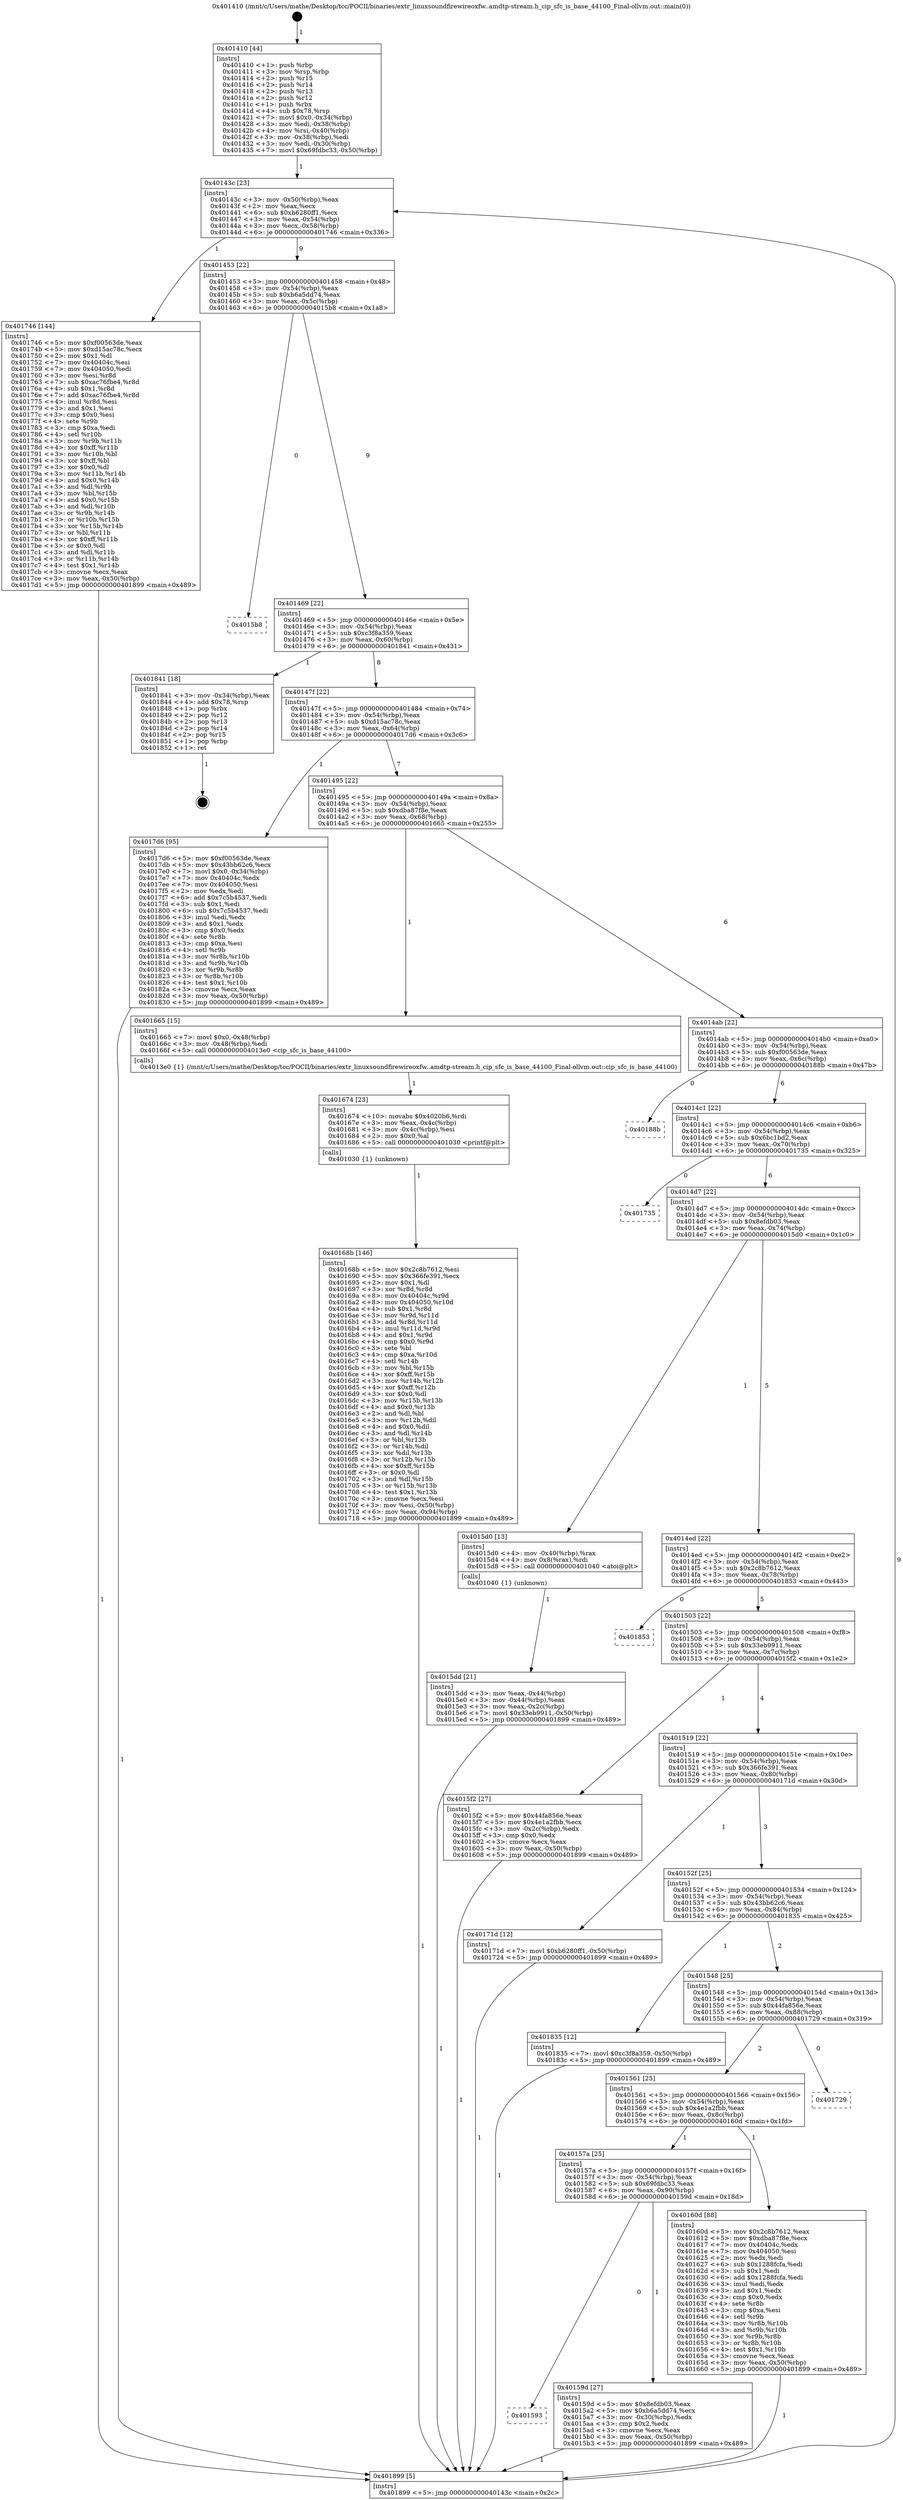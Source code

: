 digraph "0x401410" {
  label = "0x401410 (/mnt/c/Users/mathe/Desktop/tcc/POCII/binaries/extr_linuxsoundfirewireoxfw..amdtp-stream.h_cip_sfc_is_base_44100_Final-ollvm.out::main(0))"
  labelloc = "t"
  node[shape=record]

  Entry [label="",width=0.3,height=0.3,shape=circle,fillcolor=black,style=filled]
  "0x40143c" [label="{
     0x40143c [23]\l
     | [instrs]\l
     &nbsp;&nbsp;0x40143c \<+3\>: mov -0x50(%rbp),%eax\l
     &nbsp;&nbsp;0x40143f \<+2\>: mov %eax,%ecx\l
     &nbsp;&nbsp;0x401441 \<+6\>: sub $0xb6280ff1,%ecx\l
     &nbsp;&nbsp;0x401447 \<+3\>: mov %eax,-0x54(%rbp)\l
     &nbsp;&nbsp;0x40144a \<+3\>: mov %ecx,-0x58(%rbp)\l
     &nbsp;&nbsp;0x40144d \<+6\>: je 0000000000401746 \<main+0x336\>\l
  }"]
  "0x401746" [label="{
     0x401746 [144]\l
     | [instrs]\l
     &nbsp;&nbsp;0x401746 \<+5\>: mov $0xf00563de,%eax\l
     &nbsp;&nbsp;0x40174b \<+5\>: mov $0xd15ac78c,%ecx\l
     &nbsp;&nbsp;0x401750 \<+2\>: mov $0x1,%dl\l
     &nbsp;&nbsp;0x401752 \<+7\>: mov 0x40404c,%esi\l
     &nbsp;&nbsp;0x401759 \<+7\>: mov 0x404050,%edi\l
     &nbsp;&nbsp;0x401760 \<+3\>: mov %esi,%r8d\l
     &nbsp;&nbsp;0x401763 \<+7\>: sub $0xac76fbe4,%r8d\l
     &nbsp;&nbsp;0x40176a \<+4\>: sub $0x1,%r8d\l
     &nbsp;&nbsp;0x40176e \<+7\>: add $0xac76fbe4,%r8d\l
     &nbsp;&nbsp;0x401775 \<+4\>: imul %r8d,%esi\l
     &nbsp;&nbsp;0x401779 \<+3\>: and $0x1,%esi\l
     &nbsp;&nbsp;0x40177c \<+3\>: cmp $0x0,%esi\l
     &nbsp;&nbsp;0x40177f \<+4\>: sete %r9b\l
     &nbsp;&nbsp;0x401783 \<+3\>: cmp $0xa,%edi\l
     &nbsp;&nbsp;0x401786 \<+4\>: setl %r10b\l
     &nbsp;&nbsp;0x40178a \<+3\>: mov %r9b,%r11b\l
     &nbsp;&nbsp;0x40178d \<+4\>: xor $0xff,%r11b\l
     &nbsp;&nbsp;0x401791 \<+3\>: mov %r10b,%bl\l
     &nbsp;&nbsp;0x401794 \<+3\>: xor $0xff,%bl\l
     &nbsp;&nbsp;0x401797 \<+3\>: xor $0x0,%dl\l
     &nbsp;&nbsp;0x40179a \<+3\>: mov %r11b,%r14b\l
     &nbsp;&nbsp;0x40179d \<+4\>: and $0x0,%r14b\l
     &nbsp;&nbsp;0x4017a1 \<+3\>: and %dl,%r9b\l
     &nbsp;&nbsp;0x4017a4 \<+3\>: mov %bl,%r15b\l
     &nbsp;&nbsp;0x4017a7 \<+4\>: and $0x0,%r15b\l
     &nbsp;&nbsp;0x4017ab \<+3\>: and %dl,%r10b\l
     &nbsp;&nbsp;0x4017ae \<+3\>: or %r9b,%r14b\l
     &nbsp;&nbsp;0x4017b1 \<+3\>: or %r10b,%r15b\l
     &nbsp;&nbsp;0x4017b4 \<+3\>: xor %r15b,%r14b\l
     &nbsp;&nbsp;0x4017b7 \<+3\>: or %bl,%r11b\l
     &nbsp;&nbsp;0x4017ba \<+4\>: xor $0xff,%r11b\l
     &nbsp;&nbsp;0x4017be \<+3\>: or $0x0,%dl\l
     &nbsp;&nbsp;0x4017c1 \<+3\>: and %dl,%r11b\l
     &nbsp;&nbsp;0x4017c4 \<+3\>: or %r11b,%r14b\l
     &nbsp;&nbsp;0x4017c7 \<+4\>: test $0x1,%r14b\l
     &nbsp;&nbsp;0x4017cb \<+3\>: cmovne %ecx,%eax\l
     &nbsp;&nbsp;0x4017ce \<+3\>: mov %eax,-0x50(%rbp)\l
     &nbsp;&nbsp;0x4017d1 \<+5\>: jmp 0000000000401899 \<main+0x489\>\l
  }"]
  "0x401453" [label="{
     0x401453 [22]\l
     | [instrs]\l
     &nbsp;&nbsp;0x401453 \<+5\>: jmp 0000000000401458 \<main+0x48\>\l
     &nbsp;&nbsp;0x401458 \<+3\>: mov -0x54(%rbp),%eax\l
     &nbsp;&nbsp;0x40145b \<+5\>: sub $0xb6a5dd74,%eax\l
     &nbsp;&nbsp;0x401460 \<+3\>: mov %eax,-0x5c(%rbp)\l
     &nbsp;&nbsp;0x401463 \<+6\>: je 00000000004015b8 \<main+0x1a8\>\l
  }"]
  Exit [label="",width=0.3,height=0.3,shape=circle,fillcolor=black,style=filled,peripheries=2]
  "0x4015b8" [label="{
     0x4015b8\l
  }", style=dashed]
  "0x401469" [label="{
     0x401469 [22]\l
     | [instrs]\l
     &nbsp;&nbsp;0x401469 \<+5\>: jmp 000000000040146e \<main+0x5e\>\l
     &nbsp;&nbsp;0x40146e \<+3\>: mov -0x54(%rbp),%eax\l
     &nbsp;&nbsp;0x401471 \<+5\>: sub $0xc3f8a359,%eax\l
     &nbsp;&nbsp;0x401476 \<+3\>: mov %eax,-0x60(%rbp)\l
     &nbsp;&nbsp;0x401479 \<+6\>: je 0000000000401841 \<main+0x431\>\l
  }"]
  "0x40168b" [label="{
     0x40168b [146]\l
     | [instrs]\l
     &nbsp;&nbsp;0x40168b \<+5\>: mov $0x2c8b7612,%esi\l
     &nbsp;&nbsp;0x401690 \<+5\>: mov $0x366fe391,%ecx\l
     &nbsp;&nbsp;0x401695 \<+2\>: mov $0x1,%dl\l
     &nbsp;&nbsp;0x401697 \<+3\>: xor %r8d,%r8d\l
     &nbsp;&nbsp;0x40169a \<+8\>: mov 0x40404c,%r9d\l
     &nbsp;&nbsp;0x4016a2 \<+8\>: mov 0x404050,%r10d\l
     &nbsp;&nbsp;0x4016aa \<+4\>: sub $0x1,%r8d\l
     &nbsp;&nbsp;0x4016ae \<+3\>: mov %r9d,%r11d\l
     &nbsp;&nbsp;0x4016b1 \<+3\>: add %r8d,%r11d\l
     &nbsp;&nbsp;0x4016b4 \<+4\>: imul %r11d,%r9d\l
     &nbsp;&nbsp;0x4016b8 \<+4\>: and $0x1,%r9d\l
     &nbsp;&nbsp;0x4016bc \<+4\>: cmp $0x0,%r9d\l
     &nbsp;&nbsp;0x4016c0 \<+3\>: sete %bl\l
     &nbsp;&nbsp;0x4016c3 \<+4\>: cmp $0xa,%r10d\l
     &nbsp;&nbsp;0x4016c7 \<+4\>: setl %r14b\l
     &nbsp;&nbsp;0x4016cb \<+3\>: mov %bl,%r15b\l
     &nbsp;&nbsp;0x4016ce \<+4\>: xor $0xff,%r15b\l
     &nbsp;&nbsp;0x4016d2 \<+3\>: mov %r14b,%r12b\l
     &nbsp;&nbsp;0x4016d5 \<+4\>: xor $0xff,%r12b\l
     &nbsp;&nbsp;0x4016d9 \<+3\>: xor $0x0,%dl\l
     &nbsp;&nbsp;0x4016dc \<+3\>: mov %r15b,%r13b\l
     &nbsp;&nbsp;0x4016df \<+4\>: and $0x0,%r13b\l
     &nbsp;&nbsp;0x4016e3 \<+2\>: and %dl,%bl\l
     &nbsp;&nbsp;0x4016e5 \<+3\>: mov %r12b,%dil\l
     &nbsp;&nbsp;0x4016e8 \<+4\>: and $0x0,%dil\l
     &nbsp;&nbsp;0x4016ec \<+3\>: and %dl,%r14b\l
     &nbsp;&nbsp;0x4016ef \<+3\>: or %bl,%r13b\l
     &nbsp;&nbsp;0x4016f2 \<+3\>: or %r14b,%dil\l
     &nbsp;&nbsp;0x4016f5 \<+3\>: xor %dil,%r13b\l
     &nbsp;&nbsp;0x4016f8 \<+3\>: or %r12b,%r15b\l
     &nbsp;&nbsp;0x4016fb \<+4\>: xor $0xff,%r15b\l
     &nbsp;&nbsp;0x4016ff \<+3\>: or $0x0,%dl\l
     &nbsp;&nbsp;0x401702 \<+3\>: and %dl,%r15b\l
     &nbsp;&nbsp;0x401705 \<+3\>: or %r15b,%r13b\l
     &nbsp;&nbsp;0x401708 \<+4\>: test $0x1,%r13b\l
     &nbsp;&nbsp;0x40170c \<+3\>: cmovne %ecx,%esi\l
     &nbsp;&nbsp;0x40170f \<+3\>: mov %esi,-0x50(%rbp)\l
     &nbsp;&nbsp;0x401712 \<+6\>: mov %eax,-0x94(%rbp)\l
     &nbsp;&nbsp;0x401718 \<+5\>: jmp 0000000000401899 \<main+0x489\>\l
  }"]
  "0x401841" [label="{
     0x401841 [18]\l
     | [instrs]\l
     &nbsp;&nbsp;0x401841 \<+3\>: mov -0x34(%rbp),%eax\l
     &nbsp;&nbsp;0x401844 \<+4\>: add $0x78,%rsp\l
     &nbsp;&nbsp;0x401848 \<+1\>: pop %rbx\l
     &nbsp;&nbsp;0x401849 \<+2\>: pop %r12\l
     &nbsp;&nbsp;0x40184b \<+2\>: pop %r13\l
     &nbsp;&nbsp;0x40184d \<+2\>: pop %r14\l
     &nbsp;&nbsp;0x40184f \<+2\>: pop %r15\l
     &nbsp;&nbsp;0x401851 \<+1\>: pop %rbp\l
     &nbsp;&nbsp;0x401852 \<+1\>: ret\l
  }"]
  "0x40147f" [label="{
     0x40147f [22]\l
     | [instrs]\l
     &nbsp;&nbsp;0x40147f \<+5\>: jmp 0000000000401484 \<main+0x74\>\l
     &nbsp;&nbsp;0x401484 \<+3\>: mov -0x54(%rbp),%eax\l
     &nbsp;&nbsp;0x401487 \<+5\>: sub $0xd15ac78c,%eax\l
     &nbsp;&nbsp;0x40148c \<+3\>: mov %eax,-0x64(%rbp)\l
     &nbsp;&nbsp;0x40148f \<+6\>: je 00000000004017d6 \<main+0x3c6\>\l
  }"]
  "0x401674" [label="{
     0x401674 [23]\l
     | [instrs]\l
     &nbsp;&nbsp;0x401674 \<+10\>: movabs $0x4020b6,%rdi\l
     &nbsp;&nbsp;0x40167e \<+3\>: mov %eax,-0x4c(%rbp)\l
     &nbsp;&nbsp;0x401681 \<+3\>: mov -0x4c(%rbp),%esi\l
     &nbsp;&nbsp;0x401684 \<+2\>: mov $0x0,%al\l
     &nbsp;&nbsp;0x401686 \<+5\>: call 0000000000401030 \<printf@plt\>\l
     | [calls]\l
     &nbsp;&nbsp;0x401030 \{1\} (unknown)\l
  }"]
  "0x4017d6" [label="{
     0x4017d6 [95]\l
     | [instrs]\l
     &nbsp;&nbsp;0x4017d6 \<+5\>: mov $0xf00563de,%eax\l
     &nbsp;&nbsp;0x4017db \<+5\>: mov $0x43bb62c6,%ecx\l
     &nbsp;&nbsp;0x4017e0 \<+7\>: movl $0x0,-0x34(%rbp)\l
     &nbsp;&nbsp;0x4017e7 \<+7\>: mov 0x40404c,%edx\l
     &nbsp;&nbsp;0x4017ee \<+7\>: mov 0x404050,%esi\l
     &nbsp;&nbsp;0x4017f5 \<+2\>: mov %edx,%edi\l
     &nbsp;&nbsp;0x4017f7 \<+6\>: add $0x7c5b4537,%edi\l
     &nbsp;&nbsp;0x4017fd \<+3\>: sub $0x1,%edi\l
     &nbsp;&nbsp;0x401800 \<+6\>: sub $0x7c5b4537,%edi\l
     &nbsp;&nbsp;0x401806 \<+3\>: imul %edi,%edx\l
     &nbsp;&nbsp;0x401809 \<+3\>: and $0x1,%edx\l
     &nbsp;&nbsp;0x40180c \<+3\>: cmp $0x0,%edx\l
     &nbsp;&nbsp;0x40180f \<+4\>: sete %r8b\l
     &nbsp;&nbsp;0x401813 \<+3\>: cmp $0xa,%esi\l
     &nbsp;&nbsp;0x401816 \<+4\>: setl %r9b\l
     &nbsp;&nbsp;0x40181a \<+3\>: mov %r8b,%r10b\l
     &nbsp;&nbsp;0x40181d \<+3\>: and %r9b,%r10b\l
     &nbsp;&nbsp;0x401820 \<+3\>: xor %r9b,%r8b\l
     &nbsp;&nbsp;0x401823 \<+3\>: or %r8b,%r10b\l
     &nbsp;&nbsp;0x401826 \<+4\>: test $0x1,%r10b\l
     &nbsp;&nbsp;0x40182a \<+3\>: cmovne %ecx,%eax\l
     &nbsp;&nbsp;0x40182d \<+3\>: mov %eax,-0x50(%rbp)\l
     &nbsp;&nbsp;0x401830 \<+5\>: jmp 0000000000401899 \<main+0x489\>\l
  }"]
  "0x401495" [label="{
     0x401495 [22]\l
     | [instrs]\l
     &nbsp;&nbsp;0x401495 \<+5\>: jmp 000000000040149a \<main+0x8a\>\l
     &nbsp;&nbsp;0x40149a \<+3\>: mov -0x54(%rbp),%eax\l
     &nbsp;&nbsp;0x40149d \<+5\>: sub $0xdba87f8e,%eax\l
     &nbsp;&nbsp;0x4014a2 \<+3\>: mov %eax,-0x68(%rbp)\l
     &nbsp;&nbsp;0x4014a5 \<+6\>: je 0000000000401665 \<main+0x255\>\l
  }"]
  "0x4015dd" [label="{
     0x4015dd [21]\l
     | [instrs]\l
     &nbsp;&nbsp;0x4015dd \<+3\>: mov %eax,-0x44(%rbp)\l
     &nbsp;&nbsp;0x4015e0 \<+3\>: mov -0x44(%rbp),%eax\l
     &nbsp;&nbsp;0x4015e3 \<+3\>: mov %eax,-0x2c(%rbp)\l
     &nbsp;&nbsp;0x4015e6 \<+7\>: movl $0x33eb9911,-0x50(%rbp)\l
     &nbsp;&nbsp;0x4015ed \<+5\>: jmp 0000000000401899 \<main+0x489\>\l
  }"]
  "0x401665" [label="{
     0x401665 [15]\l
     | [instrs]\l
     &nbsp;&nbsp;0x401665 \<+7\>: movl $0x0,-0x48(%rbp)\l
     &nbsp;&nbsp;0x40166c \<+3\>: mov -0x48(%rbp),%edi\l
     &nbsp;&nbsp;0x40166f \<+5\>: call 00000000004013e0 \<cip_sfc_is_base_44100\>\l
     | [calls]\l
     &nbsp;&nbsp;0x4013e0 \{1\} (/mnt/c/Users/mathe/Desktop/tcc/POCII/binaries/extr_linuxsoundfirewireoxfw..amdtp-stream.h_cip_sfc_is_base_44100_Final-ollvm.out::cip_sfc_is_base_44100)\l
  }"]
  "0x4014ab" [label="{
     0x4014ab [22]\l
     | [instrs]\l
     &nbsp;&nbsp;0x4014ab \<+5\>: jmp 00000000004014b0 \<main+0xa0\>\l
     &nbsp;&nbsp;0x4014b0 \<+3\>: mov -0x54(%rbp),%eax\l
     &nbsp;&nbsp;0x4014b3 \<+5\>: sub $0xf00563de,%eax\l
     &nbsp;&nbsp;0x4014b8 \<+3\>: mov %eax,-0x6c(%rbp)\l
     &nbsp;&nbsp;0x4014bb \<+6\>: je 000000000040188b \<main+0x47b\>\l
  }"]
  "0x401410" [label="{
     0x401410 [44]\l
     | [instrs]\l
     &nbsp;&nbsp;0x401410 \<+1\>: push %rbp\l
     &nbsp;&nbsp;0x401411 \<+3\>: mov %rsp,%rbp\l
     &nbsp;&nbsp;0x401414 \<+2\>: push %r15\l
     &nbsp;&nbsp;0x401416 \<+2\>: push %r14\l
     &nbsp;&nbsp;0x401418 \<+2\>: push %r13\l
     &nbsp;&nbsp;0x40141a \<+2\>: push %r12\l
     &nbsp;&nbsp;0x40141c \<+1\>: push %rbx\l
     &nbsp;&nbsp;0x40141d \<+4\>: sub $0x78,%rsp\l
     &nbsp;&nbsp;0x401421 \<+7\>: movl $0x0,-0x34(%rbp)\l
     &nbsp;&nbsp;0x401428 \<+3\>: mov %edi,-0x38(%rbp)\l
     &nbsp;&nbsp;0x40142b \<+4\>: mov %rsi,-0x40(%rbp)\l
     &nbsp;&nbsp;0x40142f \<+3\>: mov -0x38(%rbp),%edi\l
     &nbsp;&nbsp;0x401432 \<+3\>: mov %edi,-0x30(%rbp)\l
     &nbsp;&nbsp;0x401435 \<+7\>: movl $0x69fdbc33,-0x50(%rbp)\l
  }"]
  "0x40188b" [label="{
     0x40188b\l
  }", style=dashed]
  "0x4014c1" [label="{
     0x4014c1 [22]\l
     | [instrs]\l
     &nbsp;&nbsp;0x4014c1 \<+5\>: jmp 00000000004014c6 \<main+0xb6\>\l
     &nbsp;&nbsp;0x4014c6 \<+3\>: mov -0x54(%rbp),%eax\l
     &nbsp;&nbsp;0x4014c9 \<+5\>: sub $0x6bc1bd2,%eax\l
     &nbsp;&nbsp;0x4014ce \<+3\>: mov %eax,-0x70(%rbp)\l
     &nbsp;&nbsp;0x4014d1 \<+6\>: je 0000000000401735 \<main+0x325\>\l
  }"]
  "0x401899" [label="{
     0x401899 [5]\l
     | [instrs]\l
     &nbsp;&nbsp;0x401899 \<+5\>: jmp 000000000040143c \<main+0x2c\>\l
  }"]
  "0x401735" [label="{
     0x401735\l
  }", style=dashed]
  "0x4014d7" [label="{
     0x4014d7 [22]\l
     | [instrs]\l
     &nbsp;&nbsp;0x4014d7 \<+5\>: jmp 00000000004014dc \<main+0xcc\>\l
     &nbsp;&nbsp;0x4014dc \<+3\>: mov -0x54(%rbp),%eax\l
     &nbsp;&nbsp;0x4014df \<+5\>: sub $0x8efdb03,%eax\l
     &nbsp;&nbsp;0x4014e4 \<+3\>: mov %eax,-0x74(%rbp)\l
     &nbsp;&nbsp;0x4014e7 \<+6\>: je 00000000004015d0 \<main+0x1c0\>\l
  }"]
  "0x401593" [label="{
     0x401593\l
  }", style=dashed]
  "0x4015d0" [label="{
     0x4015d0 [13]\l
     | [instrs]\l
     &nbsp;&nbsp;0x4015d0 \<+4\>: mov -0x40(%rbp),%rax\l
     &nbsp;&nbsp;0x4015d4 \<+4\>: mov 0x8(%rax),%rdi\l
     &nbsp;&nbsp;0x4015d8 \<+5\>: call 0000000000401040 \<atoi@plt\>\l
     | [calls]\l
     &nbsp;&nbsp;0x401040 \{1\} (unknown)\l
  }"]
  "0x4014ed" [label="{
     0x4014ed [22]\l
     | [instrs]\l
     &nbsp;&nbsp;0x4014ed \<+5\>: jmp 00000000004014f2 \<main+0xe2\>\l
     &nbsp;&nbsp;0x4014f2 \<+3\>: mov -0x54(%rbp),%eax\l
     &nbsp;&nbsp;0x4014f5 \<+5\>: sub $0x2c8b7612,%eax\l
     &nbsp;&nbsp;0x4014fa \<+3\>: mov %eax,-0x78(%rbp)\l
     &nbsp;&nbsp;0x4014fd \<+6\>: je 0000000000401853 \<main+0x443\>\l
  }"]
  "0x40159d" [label="{
     0x40159d [27]\l
     | [instrs]\l
     &nbsp;&nbsp;0x40159d \<+5\>: mov $0x8efdb03,%eax\l
     &nbsp;&nbsp;0x4015a2 \<+5\>: mov $0xb6a5dd74,%ecx\l
     &nbsp;&nbsp;0x4015a7 \<+3\>: mov -0x30(%rbp),%edx\l
     &nbsp;&nbsp;0x4015aa \<+3\>: cmp $0x2,%edx\l
     &nbsp;&nbsp;0x4015ad \<+3\>: cmovne %ecx,%eax\l
     &nbsp;&nbsp;0x4015b0 \<+3\>: mov %eax,-0x50(%rbp)\l
     &nbsp;&nbsp;0x4015b3 \<+5\>: jmp 0000000000401899 \<main+0x489\>\l
  }"]
  "0x401853" [label="{
     0x401853\l
  }", style=dashed]
  "0x401503" [label="{
     0x401503 [22]\l
     | [instrs]\l
     &nbsp;&nbsp;0x401503 \<+5\>: jmp 0000000000401508 \<main+0xf8\>\l
     &nbsp;&nbsp;0x401508 \<+3\>: mov -0x54(%rbp),%eax\l
     &nbsp;&nbsp;0x40150b \<+5\>: sub $0x33eb9911,%eax\l
     &nbsp;&nbsp;0x401510 \<+3\>: mov %eax,-0x7c(%rbp)\l
     &nbsp;&nbsp;0x401513 \<+6\>: je 00000000004015f2 \<main+0x1e2\>\l
  }"]
  "0x40157a" [label="{
     0x40157a [25]\l
     | [instrs]\l
     &nbsp;&nbsp;0x40157a \<+5\>: jmp 000000000040157f \<main+0x16f\>\l
     &nbsp;&nbsp;0x40157f \<+3\>: mov -0x54(%rbp),%eax\l
     &nbsp;&nbsp;0x401582 \<+5\>: sub $0x69fdbc33,%eax\l
     &nbsp;&nbsp;0x401587 \<+6\>: mov %eax,-0x90(%rbp)\l
     &nbsp;&nbsp;0x40158d \<+6\>: je 000000000040159d \<main+0x18d\>\l
  }"]
  "0x4015f2" [label="{
     0x4015f2 [27]\l
     | [instrs]\l
     &nbsp;&nbsp;0x4015f2 \<+5\>: mov $0x44fa856e,%eax\l
     &nbsp;&nbsp;0x4015f7 \<+5\>: mov $0x4e1a2fbb,%ecx\l
     &nbsp;&nbsp;0x4015fc \<+3\>: mov -0x2c(%rbp),%edx\l
     &nbsp;&nbsp;0x4015ff \<+3\>: cmp $0x0,%edx\l
     &nbsp;&nbsp;0x401602 \<+3\>: cmove %ecx,%eax\l
     &nbsp;&nbsp;0x401605 \<+3\>: mov %eax,-0x50(%rbp)\l
     &nbsp;&nbsp;0x401608 \<+5\>: jmp 0000000000401899 \<main+0x489\>\l
  }"]
  "0x401519" [label="{
     0x401519 [22]\l
     | [instrs]\l
     &nbsp;&nbsp;0x401519 \<+5\>: jmp 000000000040151e \<main+0x10e\>\l
     &nbsp;&nbsp;0x40151e \<+3\>: mov -0x54(%rbp),%eax\l
     &nbsp;&nbsp;0x401521 \<+5\>: sub $0x366fe391,%eax\l
     &nbsp;&nbsp;0x401526 \<+3\>: mov %eax,-0x80(%rbp)\l
     &nbsp;&nbsp;0x401529 \<+6\>: je 000000000040171d \<main+0x30d\>\l
  }"]
  "0x40160d" [label="{
     0x40160d [88]\l
     | [instrs]\l
     &nbsp;&nbsp;0x40160d \<+5\>: mov $0x2c8b7612,%eax\l
     &nbsp;&nbsp;0x401612 \<+5\>: mov $0xdba87f8e,%ecx\l
     &nbsp;&nbsp;0x401617 \<+7\>: mov 0x40404c,%edx\l
     &nbsp;&nbsp;0x40161e \<+7\>: mov 0x404050,%esi\l
     &nbsp;&nbsp;0x401625 \<+2\>: mov %edx,%edi\l
     &nbsp;&nbsp;0x401627 \<+6\>: sub $0x1288fcfa,%edi\l
     &nbsp;&nbsp;0x40162d \<+3\>: sub $0x1,%edi\l
     &nbsp;&nbsp;0x401630 \<+6\>: add $0x1288fcfa,%edi\l
     &nbsp;&nbsp;0x401636 \<+3\>: imul %edi,%edx\l
     &nbsp;&nbsp;0x401639 \<+3\>: and $0x1,%edx\l
     &nbsp;&nbsp;0x40163c \<+3\>: cmp $0x0,%edx\l
     &nbsp;&nbsp;0x40163f \<+4\>: sete %r8b\l
     &nbsp;&nbsp;0x401643 \<+3\>: cmp $0xa,%esi\l
     &nbsp;&nbsp;0x401646 \<+4\>: setl %r9b\l
     &nbsp;&nbsp;0x40164a \<+3\>: mov %r8b,%r10b\l
     &nbsp;&nbsp;0x40164d \<+3\>: and %r9b,%r10b\l
     &nbsp;&nbsp;0x401650 \<+3\>: xor %r9b,%r8b\l
     &nbsp;&nbsp;0x401653 \<+3\>: or %r8b,%r10b\l
     &nbsp;&nbsp;0x401656 \<+4\>: test $0x1,%r10b\l
     &nbsp;&nbsp;0x40165a \<+3\>: cmovne %ecx,%eax\l
     &nbsp;&nbsp;0x40165d \<+3\>: mov %eax,-0x50(%rbp)\l
     &nbsp;&nbsp;0x401660 \<+5\>: jmp 0000000000401899 \<main+0x489\>\l
  }"]
  "0x40171d" [label="{
     0x40171d [12]\l
     | [instrs]\l
     &nbsp;&nbsp;0x40171d \<+7\>: movl $0xb6280ff1,-0x50(%rbp)\l
     &nbsp;&nbsp;0x401724 \<+5\>: jmp 0000000000401899 \<main+0x489\>\l
  }"]
  "0x40152f" [label="{
     0x40152f [25]\l
     | [instrs]\l
     &nbsp;&nbsp;0x40152f \<+5\>: jmp 0000000000401534 \<main+0x124\>\l
     &nbsp;&nbsp;0x401534 \<+3\>: mov -0x54(%rbp),%eax\l
     &nbsp;&nbsp;0x401537 \<+5\>: sub $0x43bb62c6,%eax\l
     &nbsp;&nbsp;0x40153c \<+6\>: mov %eax,-0x84(%rbp)\l
     &nbsp;&nbsp;0x401542 \<+6\>: je 0000000000401835 \<main+0x425\>\l
  }"]
  "0x401561" [label="{
     0x401561 [25]\l
     | [instrs]\l
     &nbsp;&nbsp;0x401561 \<+5\>: jmp 0000000000401566 \<main+0x156\>\l
     &nbsp;&nbsp;0x401566 \<+3\>: mov -0x54(%rbp),%eax\l
     &nbsp;&nbsp;0x401569 \<+5\>: sub $0x4e1a2fbb,%eax\l
     &nbsp;&nbsp;0x40156e \<+6\>: mov %eax,-0x8c(%rbp)\l
     &nbsp;&nbsp;0x401574 \<+6\>: je 000000000040160d \<main+0x1fd\>\l
  }"]
  "0x401835" [label="{
     0x401835 [12]\l
     | [instrs]\l
     &nbsp;&nbsp;0x401835 \<+7\>: movl $0xc3f8a359,-0x50(%rbp)\l
     &nbsp;&nbsp;0x40183c \<+5\>: jmp 0000000000401899 \<main+0x489\>\l
  }"]
  "0x401548" [label="{
     0x401548 [25]\l
     | [instrs]\l
     &nbsp;&nbsp;0x401548 \<+5\>: jmp 000000000040154d \<main+0x13d\>\l
     &nbsp;&nbsp;0x40154d \<+3\>: mov -0x54(%rbp),%eax\l
     &nbsp;&nbsp;0x401550 \<+5\>: sub $0x44fa856e,%eax\l
     &nbsp;&nbsp;0x401555 \<+6\>: mov %eax,-0x88(%rbp)\l
     &nbsp;&nbsp;0x40155b \<+6\>: je 0000000000401729 \<main+0x319\>\l
  }"]
  "0x401729" [label="{
     0x401729\l
  }", style=dashed]
  Entry -> "0x401410" [label=" 1"]
  "0x40143c" -> "0x401746" [label=" 1"]
  "0x40143c" -> "0x401453" [label=" 9"]
  "0x401841" -> Exit [label=" 1"]
  "0x401453" -> "0x4015b8" [label=" 0"]
  "0x401453" -> "0x401469" [label=" 9"]
  "0x401835" -> "0x401899" [label=" 1"]
  "0x401469" -> "0x401841" [label=" 1"]
  "0x401469" -> "0x40147f" [label=" 8"]
  "0x4017d6" -> "0x401899" [label=" 1"]
  "0x40147f" -> "0x4017d6" [label=" 1"]
  "0x40147f" -> "0x401495" [label=" 7"]
  "0x401746" -> "0x401899" [label=" 1"]
  "0x401495" -> "0x401665" [label=" 1"]
  "0x401495" -> "0x4014ab" [label=" 6"]
  "0x40171d" -> "0x401899" [label=" 1"]
  "0x4014ab" -> "0x40188b" [label=" 0"]
  "0x4014ab" -> "0x4014c1" [label=" 6"]
  "0x40168b" -> "0x401899" [label=" 1"]
  "0x4014c1" -> "0x401735" [label=" 0"]
  "0x4014c1" -> "0x4014d7" [label=" 6"]
  "0x401674" -> "0x40168b" [label=" 1"]
  "0x4014d7" -> "0x4015d0" [label=" 1"]
  "0x4014d7" -> "0x4014ed" [label=" 5"]
  "0x401665" -> "0x401674" [label=" 1"]
  "0x4014ed" -> "0x401853" [label=" 0"]
  "0x4014ed" -> "0x401503" [label=" 5"]
  "0x40160d" -> "0x401899" [label=" 1"]
  "0x401503" -> "0x4015f2" [label=" 1"]
  "0x401503" -> "0x401519" [label=" 4"]
  "0x4015dd" -> "0x401899" [label=" 1"]
  "0x401519" -> "0x40171d" [label=" 1"]
  "0x401519" -> "0x40152f" [label=" 3"]
  "0x4015d0" -> "0x4015dd" [label=" 1"]
  "0x40152f" -> "0x401835" [label=" 1"]
  "0x40152f" -> "0x401548" [label=" 2"]
  "0x401410" -> "0x40143c" [label=" 1"]
  "0x401548" -> "0x401729" [label=" 0"]
  "0x401548" -> "0x401561" [label=" 2"]
  "0x401899" -> "0x40143c" [label=" 9"]
  "0x401561" -> "0x40160d" [label=" 1"]
  "0x401561" -> "0x40157a" [label=" 1"]
  "0x4015f2" -> "0x401899" [label=" 1"]
  "0x40157a" -> "0x40159d" [label=" 1"]
  "0x40157a" -> "0x401593" [label=" 0"]
  "0x40159d" -> "0x401899" [label=" 1"]
}
